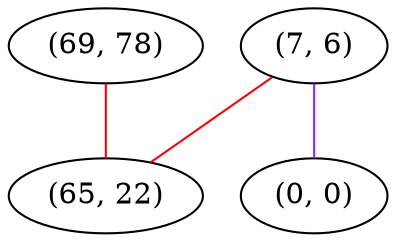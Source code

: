 graph "" {
"(69, 78)";
"(7, 6)";
"(0, 0)";
"(65, 22)";
"(69, 78)" -- "(65, 22)"  [color=red, key=0, weight=1];
"(7, 6)" -- "(0, 0)"  [color=purple, key=0, weight=4];
"(7, 6)" -- "(65, 22)"  [color=red, key=0, weight=1];
}
